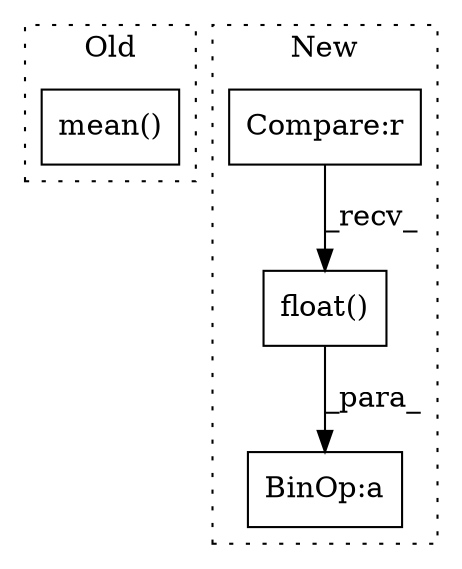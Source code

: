 digraph G {
subgraph cluster0 {
1 [label="mean()" a="75" s="2178" l="58" shape="box"];
label = "Old";
style="dotted";
}
subgraph cluster1 {
2 [label="float()" a="75" s="2214" l="38" shape="box"];
3 [label="BinOp:a" a="82" s="2600" l="3" shape="box"];
4 [label="Compare:r" a="40" s="2214" l="30" shape="box"];
label = "New";
style="dotted";
}
2 -> 3 [label="_para_"];
4 -> 2 [label="_recv_"];
}